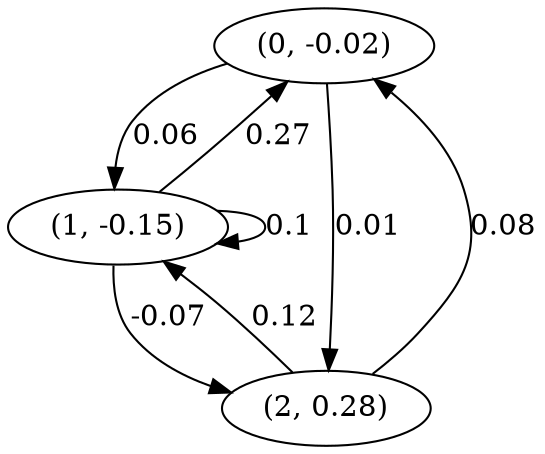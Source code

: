 digraph {
    0 [ label = "(0, -0.02)" ]
    1 [ label = "(1, -0.15)" ]
    2 [ label = "(2, 0.28)" ]
    1 -> 1 [ label = "0.1" ]
    1 -> 0 [ label = "0.27" ]
    2 -> 0 [ label = "0.08" ]
    0 -> 1 [ label = "0.06" ]
    2 -> 1 [ label = "0.12" ]
    0 -> 2 [ label = "0.01" ]
    1 -> 2 [ label = "-0.07" ]
}

